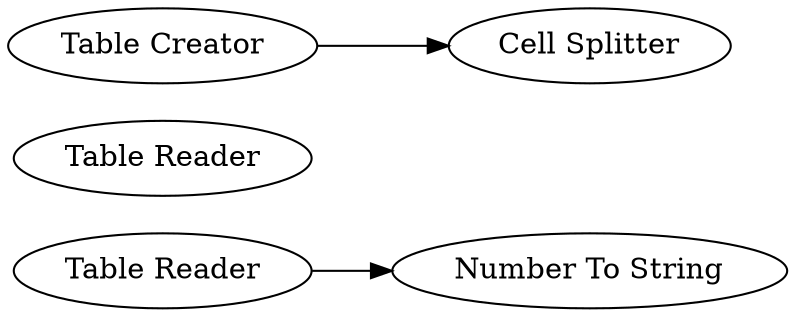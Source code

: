 digraph {
	122 [label="Number To String"]
	123 [label="Table Reader"]
	125 [label="Table Reader"]
	115 [label="Table Creator"]
	116 [label="Cell Splitter"]
	125 -> 122
	115 -> 116
	rankdir=LR
}
